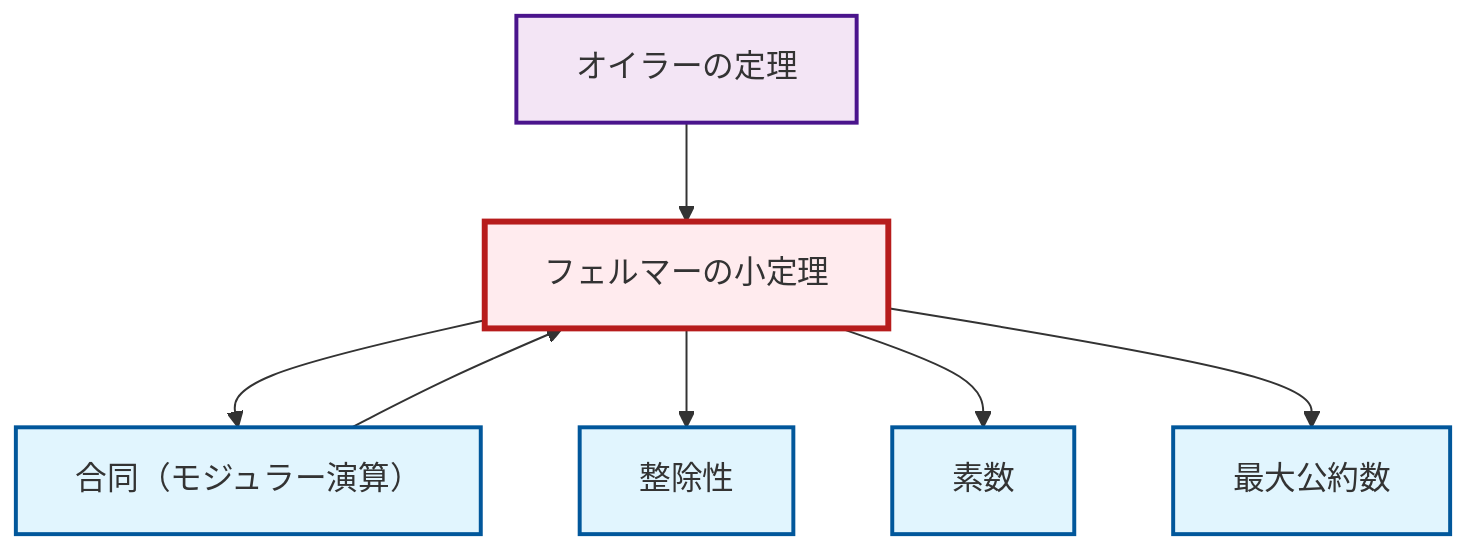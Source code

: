 graph TD
    classDef definition fill:#e1f5fe,stroke:#01579b,stroke-width:2px
    classDef theorem fill:#f3e5f5,stroke:#4a148c,stroke-width:2px
    classDef axiom fill:#fff3e0,stroke:#e65100,stroke-width:2px
    classDef example fill:#e8f5e9,stroke:#1b5e20,stroke-width:2px
    classDef current fill:#ffebee,stroke:#b71c1c,stroke-width:3px
    thm-euler["オイラーの定理"]:::theorem
    thm-fermat-little["フェルマーの小定理"]:::theorem
    def-gcd["最大公約数"]:::definition
    def-divisibility["整除性"]:::definition
    def-congruence["合同（モジュラー演算）"]:::definition
    def-prime["素数"]:::definition
    thm-fermat-little --> def-congruence
    thm-fermat-little --> def-divisibility
    thm-fermat-little --> def-prime
    def-congruence --> thm-fermat-little
    thm-euler --> thm-fermat-little
    thm-fermat-little --> def-gcd
    class thm-fermat-little current